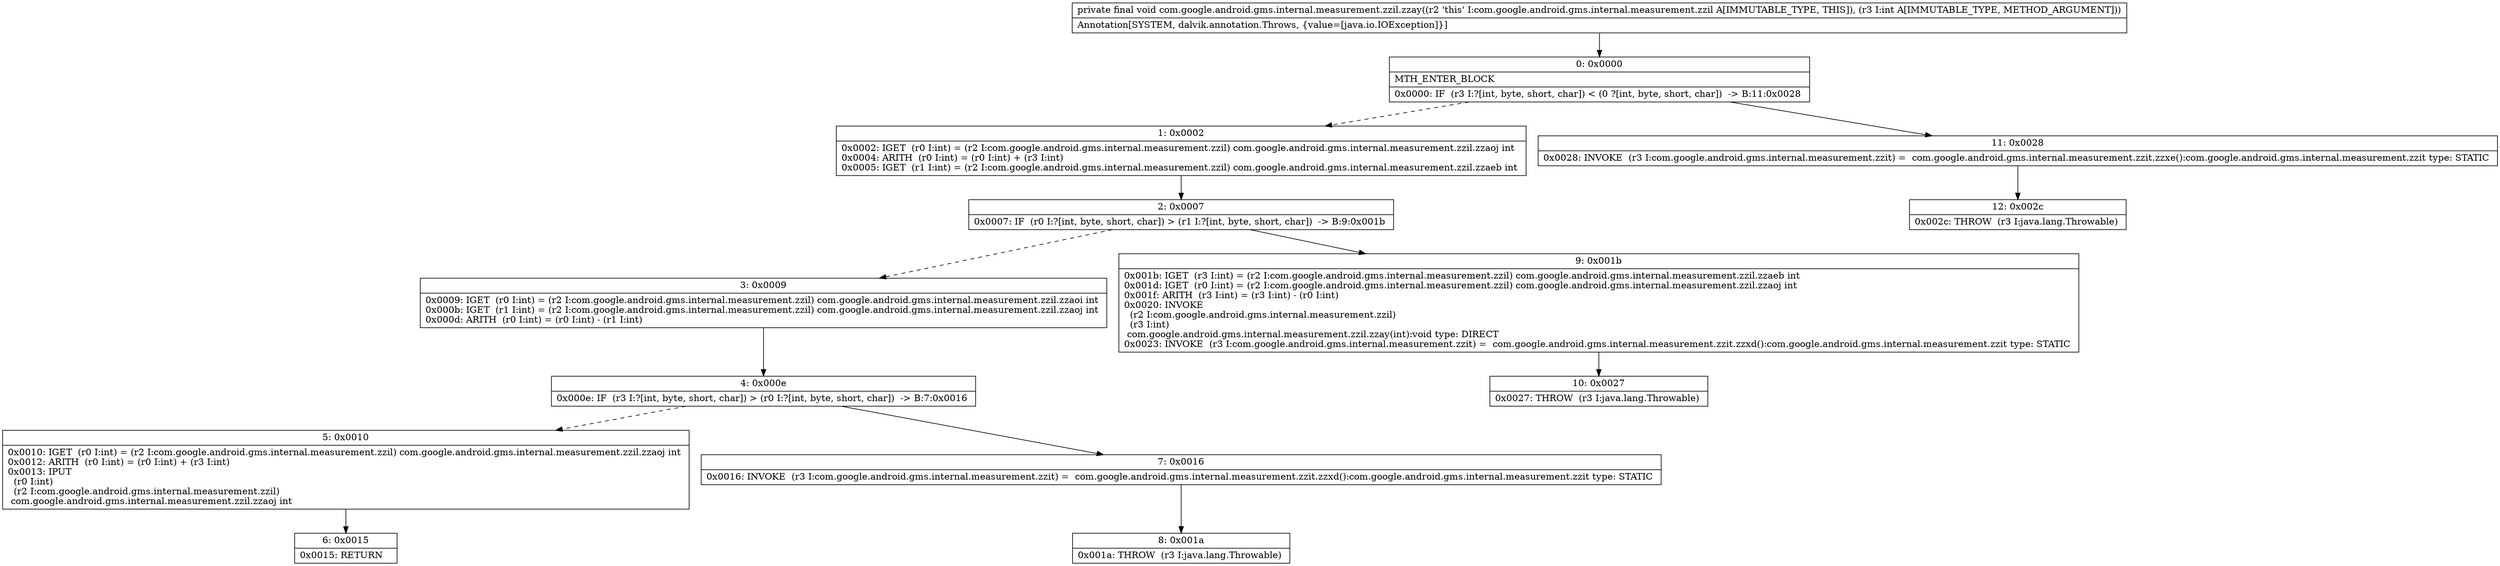 digraph "CFG forcom.google.android.gms.internal.measurement.zzil.zzay(I)V" {
Node_0 [shape=record,label="{0\:\ 0x0000|MTH_ENTER_BLOCK\l|0x0000: IF  (r3 I:?[int, byte, short, char]) \< (0 ?[int, byte, short, char])  \-\> B:11:0x0028 \l}"];
Node_1 [shape=record,label="{1\:\ 0x0002|0x0002: IGET  (r0 I:int) = (r2 I:com.google.android.gms.internal.measurement.zzil) com.google.android.gms.internal.measurement.zzil.zzaoj int \l0x0004: ARITH  (r0 I:int) = (r0 I:int) + (r3 I:int) \l0x0005: IGET  (r1 I:int) = (r2 I:com.google.android.gms.internal.measurement.zzil) com.google.android.gms.internal.measurement.zzil.zzaeb int \l}"];
Node_2 [shape=record,label="{2\:\ 0x0007|0x0007: IF  (r0 I:?[int, byte, short, char]) \> (r1 I:?[int, byte, short, char])  \-\> B:9:0x001b \l}"];
Node_3 [shape=record,label="{3\:\ 0x0009|0x0009: IGET  (r0 I:int) = (r2 I:com.google.android.gms.internal.measurement.zzil) com.google.android.gms.internal.measurement.zzil.zzaoi int \l0x000b: IGET  (r1 I:int) = (r2 I:com.google.android.gms.internal.measurement.zzil) com.google.android.gms.internal.measurement.zzil.zzaoj int \l0x000d: ARITH  (r0 I:int) = (r0 I:int) \- (r1 I:int) \l}"];
Node_4 [shape=record,label="{4\:\ 0x000e|0x000e: IF  (r3 I:?[int, byte, short, char]) \> (r0 I:?[int, byte, short, char])  \-\> B:7:0x0016 \l}"];
Node_5 [shape=record,label="{5\:\ 0x0010|0x0010: IGET  (r0 I:int) = (r2 I:com.google.android.gms.internal.measurement.zzil) com.google.android.gms.internal.measurement.zzil.zzaoj int \l0x0012: ARITH  (r0 I:int) = (r0 I:int) + (r3 I:int) \l0x0013: IPUT  \l  (r0 I:int)\l  (r2 I:com.google.android.gms.internal.measurement.zzil)\l com.google.android.gms.internal.measurement.zzil.zzaoj int \l}"];
Node_6 [shape=record,label="{6\:\ 0x0015|0x0015: RETURN   \l}"];
Node_7 [shape=record,label="{7\:\ 0x0016|0x0016: INVOKE  (r3 I:com.google.android.gms.internal.measurement.zzit) =  com.google.android.gms.internal.measurement.zzit.zzxd():com.google.android.gms.internal.measurement.zzit type: STATIC \l}"];
Node_8 [shape=record,label="{8\:\ 0x001a|0x001a: THROW  (r3 I:java.lang.Throwable) \l}"];
Node_9 [shape=record,label="{9\:\ 0x001b|0x001b: IGET  (r3 I:int) = (r2 I:com.google.android.gms.internal.measurement.zzil) com.google.android.gms.internal.measurement.zzil.zzaeb int \l0x001d: IGET  (r0 I:int) = (r2 I:com.google.android.gms.internal.measurement.zzil) com.google.android.gms.internal.measurement.zzil.zzaoj int \l0x001f: ARITH  (r3 I:int) = (r3 I:int) \- (r0 I:int) \l0x0020: INVOKE  \l  (r2 I:com.google.android.gms.internal.measurement.zzil)\l  (r3 I:int)\l com.google.android.gms.internal.measurement.zzil.zzay(int):void type: DIRECT \l0x0023: INVOKE  (r3 I:com.google.android.gms.internal.measurement.zzit) =  com.google.android.gms.internal.measurement.zzit.zzxd():com.google.android.gms.internal.measurement.zzit type: STATIC \l}"];
Node_10 [shape=record,label="{10\:\ 0x0027|0x0027: THROW  (r3 I:java.lang.Throwable) \l}"];
Node_11 [shape=record,label="{11\:\ 0x0028|0x0028: INVOKE  (r3 I:com.google.android.gms.internal.measurement.zzit) =  com.google.android.gms.internal.measurement.zzit.zzxe():com.google.android.gms.internal.measurement.zzit type: STATIC \l}"];
Node_12 [shape=record,label="{12\:\ 0x002c|0x002c: THROW  (r3 I:java.lang.Throwable) \l}"];
MethodNode[shape=record,label="{private final void com.google.android.gms.internal.measurement.zzil.zzay((r2 'this' I:com.google.android.gms.internal.measurement.zzil A[IMMUTABLE_TYPE, THIS]), (r3 I:int A[IMMUTABLE_TYPE, METHOD_ARGUMENT]))  | Annotation[SYSTEM, dalvik.annotation.Throws, \{value=[java.io.IOException]\}]\l}"];
MethodNode -> Node_0;
Node_0 -> Node_1[style=dashed];
Node_0 -> Node_11;
Node_1 -> Node_2;
Node_2 -> Node_3[style=dashed];
Node_2 -> Node_9;
Node_3 -> Node_4;
Node_4 -> Node_5[style=dashed];
Node_4 -> Node_7;
Node_5 -> Node_6;
Node_7 -> Node_8;
Node_9 -> Node_10;
Node_11 -> Node_12;
}

